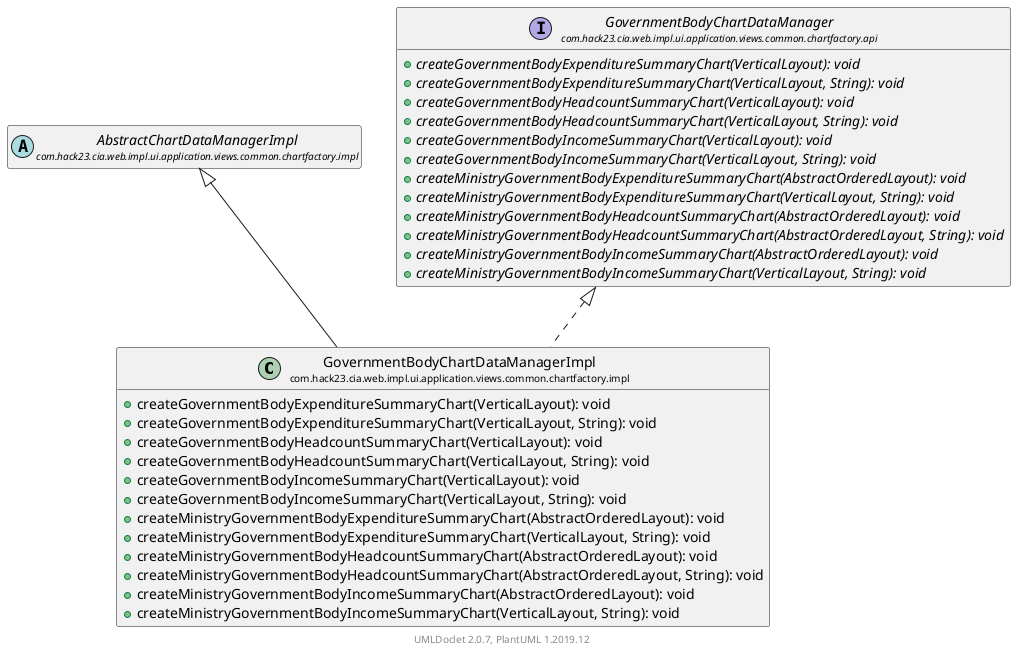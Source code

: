 @startuml
    set namespaceSeparator none
    hide empty fields
    hide empty methods

    class "<size:14>GovernmentBodyChartDataManagerImpl\n<size:10>com.hack23.cia.web.impl.ui.application.views.common.chartfactory.impl" as com.hack23.cia.web.impl.ui.application.views.common.chartfactory.impl.GovernmentBodyChartDataManagerImpl [[GovernmentBodyChartDataManagerImpl.html]] {
        +createGovernmentBodyExpenditureSummaryChart(VerticalLayout): void
        +createGovernmentBodyExpenditureSummaryChart(VerticalLayout, String): void
        +createGovernmentBodyHeadcountSummaryChart(VerticalLayout): void
        +createGovernmentBodyHeadcountSummaryChart(VerticalLayout, String): void
        +createGovernmentBodyIncomeSummaryChart(VerticalLayout): void
        +createGovernmentBodyIncomeSummaryChart(VerticalLayout, String): void
        +createMinistryGovernmentBodyExpenditureSummaryChart(AbstractOrderedLayout): void
        +createMinistryGovernmentBodyExpenditureSummaryChart(VerticalLayout, String): void
        +createMinistryGovernmentBodyHeadcountSummaryChart(AbstractOrderedLayout): void
        +createMinistryGovernmentBodyHeadcountSummaryChart(AbstractOrderedLayout, String): void
        +createMinistryGovernmentBodyIncomeSummaryChart(AbstractOrderedLayout): void
        +createMinistryGovernmentBodyIncomeSummaryChart(VerticalLayout, String): void
    }

    abstract class "<size:14>AbstractChartDataManagerImpl\n<size:10>com.hack23.cia.web.impl.ui.application.views.common.chartfactory.impl" as com.hack23.cia.web.impl.ui.application.views.common.chartfactory.impl.AbstractChartDataManagerImpl [[AbstractChartDataManagerImpl.html]]
    interface "<size:14>GovernmentBodyChartDataManager\n<size:10>com.hack23.cia.web.impl.ui.application.views.common.chartfactory.api" as com.hack23.cia.web.impl.ui.application.views.common.chartfactory.api.GovernmentBodyChartDataManager [[../api/GovernmentBodyChartDataManager.html]] {
        {abstract} +createGovernmentBodyExpenditureSummaryChart(VerticalLayout): void
        {abstract} +createGovernmentBodyExpenditureSummaryChart(VerticalLayout, String): void
        {abstract} +createGovernmentBodyHeadcountSummaryChart(VerticalLayout): void
        {abstract} +createGovernmentBodyHeadcountSummaryChart(VerticalLayout, String): void
        {abstract} +createGovernmentBodyIncomeSummaryChart(VerticalLayout): void
        {abstract} +createGovernmentBodyIncomeSummaryChart(VerticalLayout, String): void
        {abstract} +createMinistryGovernmentBodyExpenditureSummaryChart(AbstractOrderedLayout): void
        {abstract} +createMinistryGovernmentBodyExpenditureSummaryChart(VerticalLayout, String): void
        {abstract} +createMinistryGovernmentBodyHeadcountSummaryChart(AbstractOrderedLayout): void
        {abstract} +createMinistryGovernmentBodyHeadcountSummaryChart(AbstractOrderedLayout, String): void
        {abstract} +createMinistryGovernmentBodyIncomeSummaryChart(AbstractOrderedLayout): void
        {abstract} +createMinistryGovernmentBodyIncomeSummaryChart(VerticalLayout, String): void
    }

    com.hack23.cia.web.impl.ui.application.views.common.chartfactory.impl.AbstractChartDataManagerImpl <|-- com.hack23.cia.web.impl.ui.application.views.common.chartfactory.impl.GovernmentBodyChartDataManagerImpl
    com.hack23.cia.web.impl.ui.application.views.common.chartfactory.api.GovernmentBodyChartDataManager <|.. com.hack23.cia.web.impl.ui.application.views.common.chartfactory.impl.GovernmentBodyChartDataManagerImpl

    center footer UMLDoclet 2.0.7, PlantUML 1.2019.12
@enduml
